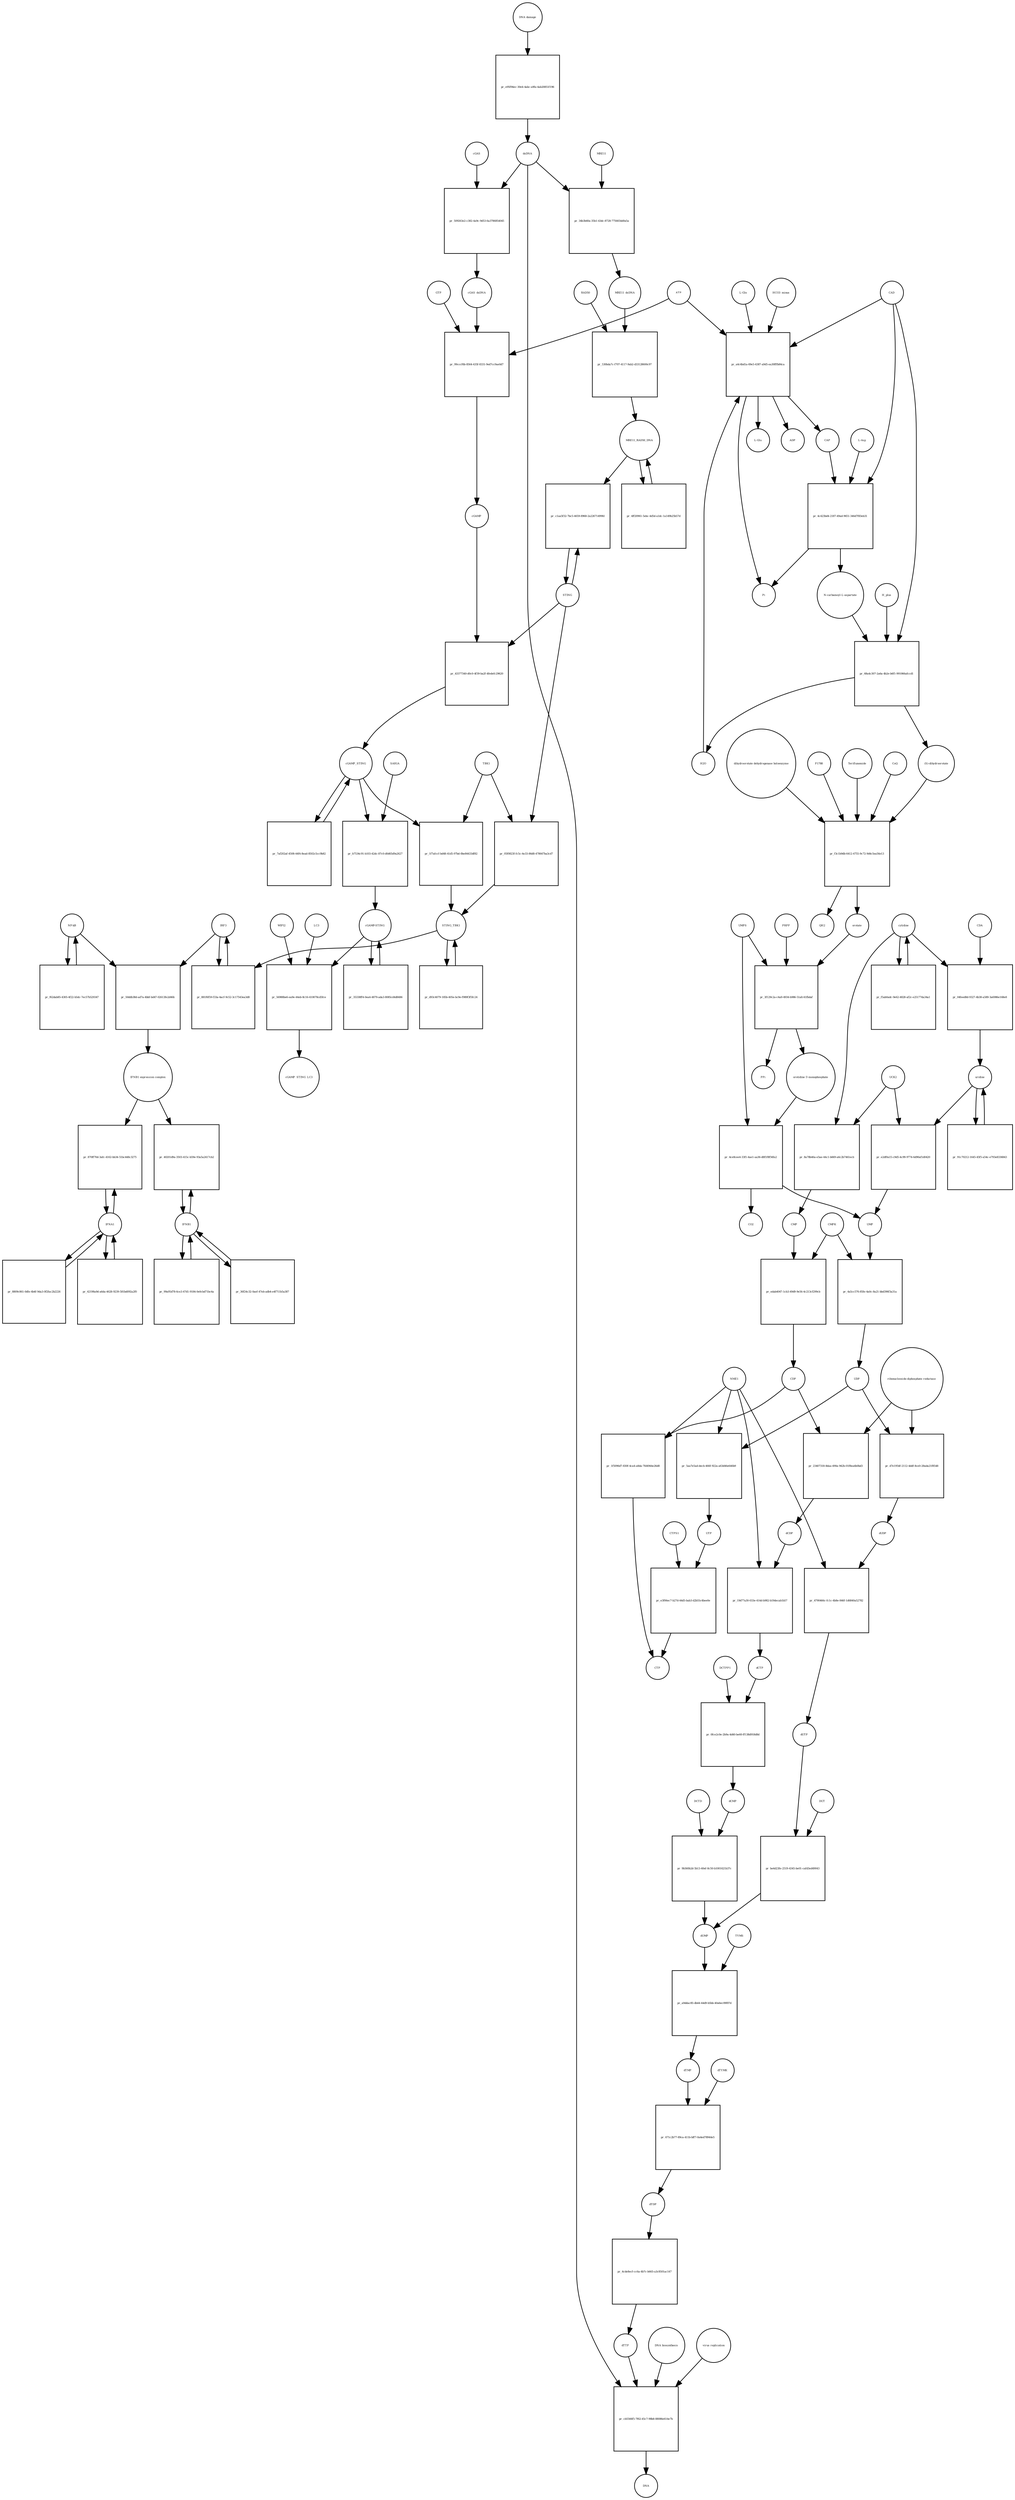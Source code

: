 strict digraph  {
"NF-kB" [annotation="urn_miriam_obo.go_GO%3A0071159", bipartite=0, cls=complex, fontsize=4, label="NF-kB", shape=circle];
"pr_50ddb38d-ad7a-4bbf-bd47-02613fe2d46b" [annotation="", bipartite=1, cls=process, fontsize=4, label="pr_50ddb38d-ad7a-4bbf-bd47-02613fe2d46b", shape=square];
"IFNB1 expression complex" [annotation="", bipartite=0, cls=complex, fontsize=4, label="IFNB1 expression complex", shape=circle];
IRF3 [annotation="urn_miriam_hgnc_6118|urn_miriam_uniprot_Q14653|urn_miriam_ensembl_ENSG00000126456|urn_miriam_refseq_NM_001571|urn_miriam_hgnc.symbol_IRF3|urn_miriam_ncbigene_3661", bipartite=0, cls="macromolecule multimer", fontsize=4, label=IRF3, shape=circle];
dCDP [annotation="urn_miriam_obo.chebi_CHEBI%3A28846", bipartite=0, cls="simple chemical", fontsize=4, label=dCDP, shape=circle];
"pr_19d77a30-033e-414d-b982-b19decab1b57" [annotation="", bipartite=1, cls=process, fontsize=4, label="pr_19d77a30-033e-414d-b982-b19decab1b57", shape=square];
dCTP [annotation="urn_miriam_obo.chebi_CHEBI%3A16311", bipartite=0, cls="simple chemical", fontsize=4, label=dCTP, shape=circle];
NME1 [annotation="urn_miriam_uniprot_P15531|urn_miriam_hgnc_7849", bipartite=0, cls=macromolecule, fontsize=4, label=NME1, shape=circle];
uridine [annotation="urn_miriam_obo.chebi_CHEBI%3A16704", bipartite=0, cls="simple chemical", fontsize=4, label=uridine, shape=circle];
"pr_e2df0a15-c9d5-4c99-9774-6d90af1d0420" [annotation="", bipartite=1, cls=process, fontsize=4, label="pr_e2df0a15-c9d5-4c99-9774-6d90af1d0420", shape=square];
UMP [annotation="urn_miriam_obo.chebi_CHEBI%3A57865", bipartite=0, cls="simple chemical", fontsize=4, label=UMP, shape=circle];
UCK2 [annotation="urn_miriam_uniprot_Q9HA47|urn_miriam_hgnc_HGNC%3A12562", bipartite=0, cls=macromolecule, fontsize=4, label=UCK2, shape=circle];
"orotidine 5'-monophosphate" [annotation="urn_miriam_obo.chebi_CHEBI%3A15842", bipartite=0, cls="simple chemical", fontsize=4, label="orotidine 5'-monophosphate", shape=circle];
"pr_4ce8cee4-33f1-4ae1-aa36-d8f1f8f56fa2" [annotation="", bipartite=1, cls=process, fontsize=4, label="pr_4ce8cee4-33f1-4ae1-aa36-d8f1f8f56fa2", shape=square];
UMPS [annotation="urn_miriam_ncbigene_7372|urn_miriam_refseq_NM_000373|urn_miriam_hgnc.symbol_UMPS|urn_miriam_hgnc_12563|urn_miriam_ensembl_ENSG00000114491|urn_miriam_uniprot_P11172", bipartite=0, cls="macromolecule multimer", fontsize=4, label=UMPS, shape=circle];
CO2 [annotation="urn_miriam_obo.chebi_CHEBI%3A16526", bipartite=0, cls="simple chemical", fontsize=4, label=CO2, shape=circle];
UTP [annotation="urn_miriam_obo.chebi_CHEBI%3A15713", bipartite=0, cls="simple chemical", fontsize=4, label=UTP, shape=circle];
"pr_e3f06ec7-b27d-44d5-bab3-d2b55c4bee0e" [annotation="", bipartite=1, cls=process, fontsize=4, label="pr_e3f06ec7-b27d-44d5-bab3-d2b55c4bee0e", shape=square];
CTP [annotation="urn_miriam_obo.chebi_CHEBI%3A17677", bipartite=0, cls="simple chemical", fontsize=4, label=CTP, shape=circle];
CTPS1 [annotation="urn_miriam_hgnc_HGNC%3A2519|urn_miriam_uniprot_P17812", bipartite=0, cls=macromolecule, fontsize=4, label=CTPS1, shape=circle];
UDP [annotation="urn_miriam_obo.chebi_CHEBI%3A17659", bipartite=0, cls="simple chemical", fontsize=4, label=UDP, shape=circle];
"pr_d7e1954f-2112-4ddf-8ce0-28ada21f8548" [annotation="", bipartite=1, cls=process, fontsize=4, label="pr_d7e1954f-2112-4ddf-8ce0-28ada21f8548", shape=square];
dUDP [annotation="urn_miriam_obo.chebi_CHEBI%3A28850", bipartite=0, cls="simple chemical", fontsize=4, label=dUDP, shape=circle];
"ribonucleoside-diphosphate reductase" [annotation="urn_miriam_brenda_1.17.4.1|urn_miriam_obo.go_GO%3A0005971", bipartite=0, cls=complex, fontsize=4, label="ribonucleoside-diphosphate reductase", shape=circle];
IFNB1 [annotation="urn_miriam_ensembl_ENSG00000171855|urn_miriam_hgnc.symbol_IFNB1|urn_miriam_hgnc_5434|urn_miriam_uniprot_P01574|urn_miriam_refseq_NM_002176|urn_miriam_ncbigene_3456", bipartite=0, cls=macromolecule, fontsize=4, label=IFNB1, shape=circle];
"pr_40201d9a-3503-415c-b59e-93a5a2417cb2" [annotation="", bipartite=1, cls=process, fontsize=4, label="pr_40201d9a-3503-415c-b59e-93a5a2417cb2", shape=square];
"pr_4a5cc576-85fe-4a0c-8a21-bbd396f3a31a" [annotation="", bipartite=1, cls=process, fontsize=4, label="pr_4a5cc576-85fe-4a0c-8a21-bbd396f3a31a", shape=square];
CMPK [annotation="urn_miriam_uniprot_P30085|urn_miriam_hgnc_HGNC%3A18170", bipartite=0, cls=macromolecule, fontsize=4, label=CMPK, shape=circle];
"cGAMP-STING" [annotation="", bipartite=0, cls=complex, fontsize=4, label="cGAMP-STING", shape=circle];
"pr_35338ff4-0ea4-4879-ada3-8085cd4d8486" [annotation="", bipartite=1, cls=process, fontsize=4, label="pr_35338ff4-0ea4-4879-ada3-8085cd4d8486", shape=square];
IFNA1 [annotation="urn_miriam_hgnc.symbol_IFNA1|urn_miriam_ncbigene_3439|urn_miriam_refseq_NM_024013|urn_miriam_uniprot_P01562|urn_miriam_hgnc_5417|urn_miriam_ensembl_ENSG00000197919", bipartite=0, cls=macromolecule, fontsize=4, label=IFNA1, shape=circle];
"pr_870ff70d-3afc-4162-bb34-51bc448c3275" [annotation="", bipartite=1, cls=process, fontsize=4, label="pr_870ff70d-3afc-4162-bb34-51bc448c3275", shape=square];
"pr_91c70212-1645-45f5-a54c-e793e8336843" [annotation="", bipartite=1, cls=process, fontsize=4, label="pr_91c70212-1645-45f5-a54c-e793e8336843", shape=square];
CDP [annotation="urn_miriam_obo.chebi_CHEBI%3A17239", bipartite=0, cls="simple chemical", fontsize=4, label=CDP, shape=circle];
"pr_23407318-8daa-490a-942b-01f8ea4b0bd3" [annotation="", bipartite=1, cls=process, fontsize=4, label="pr_23407318-8daa-490a-942b-01f8ea4b0bd3", shape=square];
"pr_1f5096d7-830f-4ca4-a8da-7fd4944e26d8" [annotation="", bipartite=1, cls=process, fontsize=4, label="pr_1f5096d7-830f-4ca4-a8da-7fd4944e26d8", shape=square];
dTDP [annotation="urn_miriam_obo.chebi_CHEBI%3A18075", bipartite=0, cls="simple chemical", fontsize=4, label=dTDP, shape=circle];
"pr_4cde8ecf-cc6a-4b7c-b665-a3c8501ac147" [annotation="", bipartite=1, cls=process, fontsize=4, label="pr_4cde8ecf-cc6a-4b7c-b665-a3c8501ac147", shape=square];
dTTP [annotation="urn_miriam_obo.chebi_CHEBI%3A18077", bipartite=0, cls="simple chemical", fontsize=4, label=dTTP, shape=circle];
CMP [annotation="urn_miriam_obo.chebi_CHEBI%3A17361", bipartite=0, cls="simple chemical", fontsize=4, label=CMP, shape=circle];
"pr_edab4047-1cb3-49d9-9e56-4c213cf299cb" [annotation="", bipartite=1, cls=process, fontsize=4, label="pr_edab4047-1cb3-49d9-9e56-4c213cf299cb", shape=square];
dUMP [annotation="urn_miriam_obo.chebi_CHEBI%3A17622", bipartite=0, cls="simple chemical", fontsize=4, label=dUMP, shape=circle];
"pr_a9ddac85-db44-44d9-b5bb-40a6ec09f87d" [annotation="", bipartite=1, cls=process, fontsize=4, label="pr_a9ddac85-db44-44d9-b5bb-40a6ec09f87d", shape=square];
dTMP [annotation="urn_miriam_obo.chebi_CHEBI%3A17013", bipartite=0, cls="simple chemical", fontsize=4, label=dTMP, shape=circle];
TYMS [annotation="urn_miriam_uniprot_P04818|urn_miriam_hgnc_HGNC%3A12441", bipartite=0, cls=macromolecule, fontsize=4, label=TYMS, shape=circle];
dsDNA [annotation="urn_miriam_obo.chebi_CHEBI%3A75909", bipartite=0, cls="simple chemical", fontsize=4, label=dsDNA, shape=circle];
"pr_cb5566f5-7f62-45c7-98b8-88086e614e7b" [annotation="", bipartite=1, cls=process, fontsize=4, label="pr_cb5566f5-7f62-45c7-98b8-88086e614e7b", shape=square];
DNA [annotation="", bipartite=0, cls="nucleic acid feature", fontsize=4, label=DNA, shape=circle];
"DNA biosynthesis" [annotation="urn_miriam_obo.go_GO%3A0071897", bipartite=0, cls=phenotype, fontsize=4, label="DNA biosynthesis", shape=circle];
"virus replication" [annotation="urn_miriam_obo.go_GO%3A0019079", bipartite=0, cls=phenotype, fontsize=4, label="virus replication", shape=circle];
MRE11_RAD50_DNA [annotation="", bipartite=0, cls=complex, fontsize=4, label=MRE11_RAD50_DNA, shape=circle];
"pr_4ff20961-5ebc-4d5d-a1dc-1a149b25b57d" [annotation="", bipartite=1, cls=process, fontsize=4, label="pr_4ff20961-5ebc-4d5d-a1dc-1a149b25b57d", shape=square];
"pr_0fce2c0e-2b9a-4d40-be60-ff138d918d8d" [annotation="", bipartite=1, cls=process, fontsize=4, label="pr_0fce2c0e-2b9a-4d40-be60-ff138d918d8d", shape=square];
dCMP [annotation="urn_miriam_obo.chebi_CHEBI%3A15918", bipartite=0, cls="simple chemical", fontsize=4, label=dCMP, shape=circle];
DCTPP1 [annotation="urn_miriam_uniprot_Q9H773|urn_miriam_hgnc_HGNC%3A28777", bipartite=0, cls=macromolecule, fontsize=4, label=DCTPP1, shape=circle];
"pr_36f24c32-0aef-47eb-adb4-e4f711b5a387" [annotation="", bipartite=1, cls=process, fontsize=4, label="pr_36f24c32-0aef-47eb-adb4-e4f711b5a387", shape=square];
"pr_99a95d78-6ce3-47d1-9184-0e0cbd71bc4a" [annotation="", bipartite=1, cls=process, fontsize=4, label="pr_99a95d78-6ce3-47d1-9184-0e0cbd71bc4a", shape=square];
ATP [annotation="urn_miriam_obo.chebi_CHEBI%3A15422", bipartite=0, cls="simple chemical", fontsize=4, label=ATP, shape=circle];
"pr_99cccf6b-8564-435f-8331-9ed7cc9ae0d7" [annotation="", bipartite=1, cls=process, fontsize=4, label="pr_99cccf6b-8564-435f-8331-9ed7cc9ae0d7", shape=square];
GTP [annotation="urn_miriam_obo.chebi_CHEBI%3A15996", bipartite=0, cls="simple chemical", fontsize=4, label=GTP, shape=circle];
cGAMP [annotation="urn_miriam_obo.chebi_CHEBI%3A75947", bipartite=0, cls="simple chemical", fontsize=4, label=cGAMP, shape=circle];
cGAS_dsDNA [annotation=urn_miriam_pubmed_28363908, bipartite=0, cls=complex, fontsize=4, label=cGAS_dsDNA, shape=circle];
cytidine [annotation="urn_miriam_obo.chebi_CHEBI%3A17562", bipartite=0, cls="simple chemical", fontsize=4, label=cytidine, shape=circle];
"pr_8a78b46a-e5ae-44c1-b669-a6c2b7461ecb" [annotation="", bipartite=1, cls=process, fontsize=4, label="pr_8a78b46a-e5ae-44c1-b669-a6c2b7461ecb", shape=square];
"pr_43377340-d0c0-4f39-ba2f-4fedefc29620" [annotation="", bipartite=1, cls=process, fontsize=4, label="pr_43377340-d0c0-4f39-ba2f-4fedefc29620", shape=square];
STING [annotation=urn_miriam_uniprot_Q86WV6, bipartite=0, cls="macromolecule multimer", fontsize=4, label=STING, shape=circle];
cGAMP_STING [annotation="urn_miriam_obo.go_GO%3A1990231", bipartite=0, cls=complex, fontsize=4, label=cGAMP_STING, shape=circle];
"L-Gln" [annotation="urn_miriam_obo.chebi_CHEBI%3A18050", bipartite=0, cls="simple chemical", fontsize=4, label="L-Gln", shape=circle];
"pr_a4c4bd1a-69e5-4387-a9d5-ea30fffb84ca" [annotation="", bipartite=1, cls=process, fontsize=4, label="pr_a4c4bd1a-69e5-4387-a9d5-ea30fffb84ca", shape=square];
CAP [annotation="urn_miriam_obo.chebi_CHEBI%3A17672", bipartite=0, cls="simple chemical", fontsize=4, label=CAP, shape=circle];
CAD [annotation="urn_miriam_refseq_NM_001306079|urn_miriam_hgnc_1424|urn_miriam_hgnc.symbol_CAD|urn_miriam_uniprot_P27708|urn_miriam_ncbigene_790|urn_miriam_ensembl_ENSG00000084774", bipartite=0, cls=macromolecule, fontsize=4, label=CAD, shape=circle];
HCO3_minus [annotation="urn_miriam_obo.chebi_CHEBI%3A17544", bipartite=0, cls="simple chemical", fontsize=4, label=HCO3_minus, shape=circle];
H2O [annotation="urn_miriam_obo.chebi_CHEBI%3A15377", bipartite=0, cls="simple chemical", fontsize=4, label=H2O, shape=circle];
"L-Glu" [annotation="urn_miriam_obo.chebi_CHEBI%3A16015", bipartite=0, cls="simple chemical", fontsize=4, label="L-Glu", shape=circle];
ADP [annotation="urn_miriam_obo.chebi_CHEBI%3A16761", bipartite=0, cls="simple chemical", fontsize=4, label=ADP, shape=circle];
Pi [annotation="urn_miriam_obo.chebi_CHEBI%3A18367", bipartite=0, cls="simple chemical", fontsize=4, label=Pi, shape=circle];
"pr_5aa7e5ad-decb-466f-922a-a63d46e646b9" [annotation="", bipartite=1, cls=process, fontsize=4, label="pr_5aa7e5ad-decb-466f-922a-a63d46e646b9", shape=square];
"N-carbamoyl-L-aspartate" [annotation="urn_miriam_obo.chebi_CHEBI%3A32814", bipartite=0, cls="simple chemical", fontsize=4, label="N-carbamoyl-L-aspartate", shape=circle];
"pr_68a4c307-2a6a-4b2e-b6f1-991066afccd1" [annotation="", bipartite=1, cls=process, fontsize=4, label="pr_68a4c307-2a6a-4b2e-b6f1-991066afccd1", shape=square];
"(S)-dihydroorotate" [annotation="urn_miriam_obo.chebi_CHEBI%3A30864", bipartite=0, cls="simple chemical", fontsize=4, label="(S)-dihydroorotate", shape=circle];
H_plus [annotation="urn_miriam_obo.chebi_CHEBI%3A15378", bipartite=0, cls="simple chemical", fontsize=4, label=H_plus, shape=circle];
"pr_f62dab85-4305-4f22-b5dc-7ec57b529347" [annotation="", bipartite=1, cls=process, fontsize=4, label="pr_f62dab85-4305-4f22-b5dc-7ec57b529347", shape=square];
"pr_42198a9d-a6da-4628-9239-581bd092a2f0" [annotation="", bipartite=1, cls=process, fontsize=4, label="pr_42198a9d-a6da-4628-9239-581bd092a2f0", shape=square];
TBK1 [annotation="urn_miriam_hgnc.symbol_TBK1|urn_miriam_ensembl_ENSG00000183735|urn_miriam_uniprot_Q9UHD2|urn_miriam_refseq_NM_013254|urn_miriam_hgnc_11584|urn_miriam_ncbigene_29110", bipartite=0, cls=macromolecule, fontsize=4, label=TBK1, shape=circle];
"pr_1f7afccf-bd48-41d5-97bd-0be84433df82" [annotation="", bipartite=1, cls=process, fontsize=4, label="pr_1f7afccf-bd48-41d5-97bd-0be84433df82", shape=square];
STING_TBK1 [annotation=urn_miriam_pubmed_30842653, bipartite=0, cls=complex, fontsize=4, label=STING_TBK1, shape=circle];
"pr_c1aa5f32-7bc5-4659-8968-2a22671499fd" [annotation="", bipartite=1, cls=process, fontsize=4, label="pr_c1aa5f32-7bc5-4659-8968-2a22671499fd", shape=square];
"pr_8809c861-0dfe-4b4f-9da3-0f2fac2b2226" [annotation="", bipartite=1, cls=process, fontsize=4, label="pr_8809c861-0dfe-4b4f-9da3-0f2fac2b2226", shape=square];
"pr_509263e2-c382-4a9c-9d53-6a3786854045" [annotation="", bipartite=1, cls=process, fontsize=4, label="pr_509263e2-c382-4a9c-9d53-6a3786854045", shape=square];
cGAS [annotation="urn_miriam_ensembl_ENSG00000164430|urn_miriam_hgnc_21367|urn_miriam_ncbigene_115004|urn_miriam_uniprot_Q8N884|urn_miriam_hgnc.symbol_CGAS|urn_miriam_refseq_NM_138441", bipartite=0, cls=macromolecule, fontsize=4, label=cGAS, shape=circle];
"pr_d93c4079-185b-405e-bc9e-f989f3f5fc24" [annotation="", bipartite=1, cls=process, fontsize=4, label="pr_d93c4079-185b-405e-bc9e-f989f3f5fc24", shape=square];
orotate [annotation="urn_miriam_obo.chebi_CHEBI%3A30839", bipartite=0, cls="simple chemical", fontsize=4, label=orotate, shape=circle];
"pr_3f129c2a-c4a9-4934-b986-51afc41fbdaf" [annotation="", bipartite=1, cls=process, fontsize=4, label="pr_3f129c2a-c4a9-4934-b986-51afc41fbdaf", shape=square];
PRPP [annotation="urn_miriam_obo.chebi_CHEBI%3A17111", bipartite=0, cls="simple chemical", fontsize=4, label=PRPP, shape=circle];
PPi [annotation="urn_miriam_obo.chebi_CHEBI%3A18361", bipartite=0, cls="simple chemical", fontsize=4, label=PPi, shape=circle];
"pr_f5ab0adc-9e62-4828-af2c-e25177da34a1" [annotation="", bipartite=1, cls=process, fontsize=4, label="pr_f5ab0adc-9e62-4828-af2c-e25177da34a1", shape=square];
"pr_881f6f59-f33a-4acf-9c52-3c17543ea3d8" [annotation="", bipartite=1, cls=process, fontsize=4, label="pr_881f6f59-f33a-4acf-9c52-3c17543ea3d8", shape=square];
"pr_7af202af-4508-44f4-8ead-8502c5cc9b82" [annotation="", bipartite=1, cls=process, fontsize=4, label="pr_7af202af-4508-44f4-8ead-8502c5cc9b82", shape=square];
RAD50 [annotation="urn_miriam_ncbigene_10111|urn_miriam_refseq_NM_005732|urn_miriam_uniprot_Q92878|urn_miriam_hgnc.symbol_RAD50|urn_miriam_ensembl_ENSG00000113522|urn_miriam_hgnc_9816", bipartite=0, cls="macromolecule multimer", fontsize=4, label=RAD50, shape=circle];
"pr_530bda7c-f707-4117-9ab2-d33128600c97" [annotation="", bipartite=1, cls=process, fontsize=4, label="pr_530bda7c-f707-4117-9ab2-d33128600c97", shape=square];
MRE11_dsDNA [annotation="urn_miriam_obo.go_GO%3A0003690", bipartite=0, cls=complex, fontsize=4, label=MRE11_dsDNA, shape=circle];
"pr_f3c1b9db-6412-4755-9c72-9d4c5ea56e13" [annotation="", bipartite=1, cls=process, fontsize=4, label="pr_f3c1b9db-6412-4755-9c72-9d4c5ea56e13", shape=square];
"dihydroorotate dehydrogenase holoenzyme" [annotation="urn_miriam_ncbigene_1723|urn_miriam_hgnc_HGNC%3A2867|urn_miriam_hgnc.symbol_DHODH", bipartite=0, cls="simple chemical", fontsize=4, label="dihydroorotate dehydrogenase holoenzyme", shape=circle];
P1788 [annotation=urn_miriam_pubmed_31740051, bipartite=0, cls="simple chemical", fontsize=4, label=P1788, shape=circle];
Teriflunomide [annotation=urn_miriam_drugbank_DB08880, bipartite=0, cls="simple chemical", fontsize=4, label=Teriflunomide, shape=circle];
CoQ [annotation="urn_miriam_obo.chebi_CHEBI%3A16389", bipartite=0, cls="simple chemical", fontsize=4, label=CoQ, shape=circle];
QH2 [annotation="urn_miriam_obo.chebi_CHEBI%3A17976", bipartite=0, cls="simple chemical", fontsize=4, label=QH2, shape=circle];
"pr_4790466c-fc1c-4b8e-846f-1d6840a52782" [annotation="", bipartite=1, cls=process, fontsize=4, label="pr_4790466c-fc1c-4b8e-846f-1d6840a52782", shape=square];
dUTP [annotation="urn_miriam_obo.chebi_CHEBI%3A17625", bipartite=0, cls="simple chemical", fontsize=4, label=dUTP, shape=circle];
"pr_04feed8d-9327-4b38-a589-3a6986e168e8" [annotation="", bipartite=1, cls=process, fontsize=4, label="pr_04feed8d-9327-4b38-a589-3a6986e168e8", shape=square];
CDA [annotation="urn_miriam_uniprot_P32320|urn_miriam_ncbigene_978|urn_miriam_refseq_NM_001785|urn_miriam_ensembl_ENSG00000158825|urn_miriam_hgnc.symbol_CDA|urn_miriam_hgnc_1712", bipartite=0, cls=macromolecule, fontsize=4, label=CDA, shape=circle];
"pr_be4d23fe-2519-4345-be01-cafd3ed49043" [annotation="", bipartite=1, cls=process, fontsize=4, label="pr_be4d23fe-2519-4345-be01-cafd3ed49043", shape=square];
DUT [annotation="urn_miriam_hgnc_HGNC%3A3078|urn_miriam_uniprot_P33316", bipartite=0, cls=macromolecule, fontsize=4, label=DUT, shape=circle];
"pr_56988be6-ea9e-44eb-8c16-410078cd5fce" [annotation="", bipartite=1, cls=process, fontsize=4, label="pr_56988be6-ea9e-44eb-8c16-410078cd5fce", shape=square];
LC3 [annotation="", bipartite=0, cls=macromolecule, fontsize=4, label=LC3, shape=circle];
cGAMP_STING_LC3 [annotation="", bipartite=0, cls=complex, fontsize=4, label=cGAMP_STING_LC3, shape=circle];
WIPI2 [annotation="urn_miriam_refseq_NM_015610|urn_miriam_hgnc_32225|urn_miriam_hgnc.symbol_WIPI2|urn_miriam_ensembl_ENSG00000157954|urn_miriam_ncbigene_26100|urn_miriam_uniprot_Q9Y4P8", bipartite=0, cls=macromolecule, fontsize=4, label=WIPI2, shape=circle];
"pr_4c423bd4-2187-49ad-9651-346d7f83eb31" [annotation="", bipartite=1, cls=process, fontsize=4, label="pr_4c423bd4-2187-49ad-9651-346d7f83eb31", shape=square];
"L-Asp" [annotation="urn_miriam_obo.chebi_CHEBI%3A29991", bipartite=0, cls="simple chemical", fontsize=4, label="L-Asp", shape=circle];
"pr_34b3b60a-35b1-43dc-8728-7756654d0a5a" [annotation="", bipartite=1, cls=process, fontsize=4, label="pr_34b3b60a-35b1-43dc-8728-7756654d0a5a", shape=square];
MRE11 [annotation="urn_miriam_hgnc.symbol_MRE11|urn_miriam_ncbigene_4361|urn_miriam_uniprot_P49959|urn_miriam_ensembl_ENSG00000020922|urn_miriam_refseq_NM_005591|urn_miriam_hgnc_7230", bipartite=0, cls="macromolecule multimer", fontsize=4, label=MRE11, shape=circle];
"pr_671c2b77-89ca-411b-bff7-0a4ed78944e5" [annotation="", bipartite=1, cls=process, fontsize=4, label="pr_671c2b77-89ca-411b-bff7-0a4ed78944e5", shape=square];
dTYMK [annotation="urn_miriam_uniprot_P23919|urn_miriam_hgnc_HGNC%3A3061", bipartite=0, cls=macromolecule, fontsize=4, label=dTYMK, shape=circle];
"pr_b7534c91-b103-42dc-87c0-d0d65d9a2627" [annotation="", bipartite=1, cls=process, fontsize=4, label="pr_b7534c91-b103-42dc-87c0-d0d65d9a2627", shape=square];
SAR1A [annotation="urn_miriam_uniprot_Q9NR31|urn_miriam_ensembl_ENSG00000079332|urn_miriam_hgnc_10534|urn_miriam_hgnc.symbol_SAR1A|urn_miriam_refseq_NM_001142648|urn_miriam_ncbigene_56681", bipartite=0, cls=macromolecule, fontsize=4, label=SAR1A, shape=circle];
"pr_05f0823f-fc5c-4e33-86d8-478647ba3cd7" [annotation="", bipartite=1, cls=process, fontsize=4, label="pr_05f0823f-fc5c-4e33-86d8-478647ba3cd7", shape=square];
"pr_e95f94ec-30e4-4abc-a9fa-4ab20851f196" [annotation="", bipartite=1, cls=process, fontsize=4, label="pr_e95f94ec-30e4-4abc-a9fa-4ab20851f196", shape=square];
"DNA damage" [annotation="", bipartite=0, cls=phenotype, fontsize=4, label="DNA damage", shape=circle];
"pr_9b560b2d-5b13-40ef-8c50-b1001621b37c" [annotation="", bipartite=1, cls=process, fontsize=4, label="pr_9b560b2d-5b13-40ef-8c50-b1001621b37c", shape=square];
DCTD [annotation="urn_miriam_uniprot_P32321|urn_miriam_hgnc_HGNC%3A2710", bipartite=0, cls=macromolecule, fontsize=4, label=DCTD, shape=circle];
"NF-kB" -> "pr_50ddb38d-ad7a-4bbf-bd47-02613fe2d46b"  [annotation="", interaction_type=consumption];
"NF-kB" -> "pr_f62dab85-4305-4f22-b5dc-7ec57b529347"  [annotation="", interaction_type=consumption];
"pr_50ddb38d-ad7a-4bbf-bd47-02613fe2d46b" -> "IFNB1 expression complex"  [annotation="", interaction_type=production];
"IFNB1 expression complex" -> "pr_40201d9a-3503-415c-b59e-93a5a2417cb2"  [annotation=urn_miriam_pubmed_20610653, interaction_type=stimulation];
"IFNB1 expression complex" -> "pr_870ff70d-3afc-4162-bb34-51bc448c3275"  [annotation=urn_miriam_pubmed_16979567, interaction_type=stimulation];
IRF3 -> "pr_50ddb38d-ad7a-4bbf-bd47-02613fe2d46b"  [annotation="", interaction_type=consumption];
IRF3 -> "pr_881f6f59-f33a-4acf-9c52-3c17543ea3d8"  [annotation="", interaction_type=consumption];
dCDP -> "pr_19d77a30-033e-414d-b982-b19decab1b57"  [annotation="", interaction_type=consumption];
"pr_19d77a30-033e-414d-b982-b19decab1b57" -> dCTP  [annotation="", interaction_type=production];
dCTP -> "pr_0fce2c0e-2b9a-4d40-be60-ff138d918d8d"  [annotation="", interaction_type=consumption];
NME1 -> "pr_19d77a30-033e-414d-b982-b19decab1b57"  [annotation=urn_miriam_pubmed_17827303, interaction_type=catalysis];
NME1 -> "pr_1f5096d7-830f-4ca4-a8da-7fd4944e26d8"  [annotation=urn_miriam_pubmed_28458037, interaction_type=catalysis];
NME1 -> "pr_5aa7e5ad-decb-466f-922a-a63d46e646b9"  [annotation=urn_miriam_pubmed_28458037, interaction_type=catalysis];
NME1 -> "pr_4790466c-fc1c-4b8e-846f-1d6840a52782"  [annotation=urn_miriam_pubmed_17827303, interaction_type=catalysis];
uridine -> "pr_e2df0a15-c9d5-4c99-9774-6d90af1d0420"  [annotation="", interaction_type=consumption];
uridine -> "pr_91c70212-1645-45f5-a54c-e793e8336843"  [annotation="", interaction_type=consumption];
"pr_e2df0a15-c9d5-4c99-9774-6d90af1d0420" -> UMP  [annotation="", interaction_type=production];
UMP -> "pr_4a5cc576-85fe-4a0c-8a21-bbd396f3a31a"  [annotation="", interaction_type=consumption];
UCK2 -> "pr_e2df0a15-c9d5-4c99-9774-6d90af1d0420"  [annotation=urn_miriam_pubmed_15130468, interaction_type=catalysis];
UCK2 -> "pr_8a78b46a-e5ae-44c1-b669-a6c2b7461ecb"  [annotation=urn_miriam_pubmed_15130468, interaction_type=catalysis];
"orotidine 5'-monophosphate" -> "pr_4ce8cee4-33f1-4ae1-aa36-d8f1f8f56fa2"  [annotation="", interaction_type=consumption];
"pr_4ce8cee4-33f1-4ae1-aa36-d8f1f8f56fa2" -> UMP  [annotation="", interaction_type=production];
"pr_4ce8cee4-33f1-4ae1-aa36-d8f1f8f56fa2" -> CO2  [annotation="", interaction_type=production];
UMPS -> "pr_4ce8cee4-33f1-4ae1-aa36-d8f1f8f56fa2"  [annotation=urn_miriam_reactome_REACT_1698, interaction_type=catalysis];
UMPS -> "pr_3f129c2a-c4a9-4934-b986-51afc41fbdaf"  [annotation=urn_miriam_reactome_REACT_1698, interaction_type=catalysis];
UTP -> "pr_e3f06ec7-b27d-44d5-bab3-d2b55c4bee0e"  [annotation="", interaction_type=consumption];
"pr_e3f06ec7-b27d-44d5-bab3-d2b55c4bee0e" -> CTP  [annotation="", interaction_type=production];
CTPS1 -> "pr_e3f06ec7-b27d-44d5-bab3-d2b55c4bee0e"  [annotation=urn_miriam_pubmed_5411547, interaction_type=catalysis];
UDP -> "pr_d7e1954f-2112-4ddf-8ce0-28ada21f8548"  [annotation="", interaction_type=consumption];
UDP -> "pr_5aa7e5ad-decb-466f-922a-a63d46e646b9"  [annotation="", interaction_type=consumption];
"pr_d7e1954f-2112-4ddf-8ce0-28ada21f8548" -> dUDP  [annotation="", interaction_type=production];
dUDP -> "pr_4790466c-fc1c-4b8e-846f-1d6840a52782"  [annotation="", interaction_type=consumption];
"ribonucleoside-diphosphate reductase" -> "pr_d7e1954f-2112-4ddf-8ce0-28ada21f8548"  [annotation=urn_miriam_pubmed_24809024, interaction_type=catalysis];
"ribonucleoside-diphosphate reductase" -> "pr_23407318-8daa-490a-942b-01f8ea4b0bd3"  [annotation=urn_miriam_pubmed_24809024, interaction_type=catalysis];
IFNB1 -> "pr_40201d9a-3503-415c-b59e-93a5a2417cb2"  [annotation="", interaction_type=consumption];
IFNB1 -> "pr_36f24c32-0aef-47eb-adb4-e4f711b5a387"  [annotation="", interaction_type=consumption];
IFNB1 -> "pr_99a95d78-6ce3-47d1-9184-0e0cbd71bc4a"  [annotation="", interaction_type=consumption];
"pr_40201d9a-3503-415c-b59e-93a5a2417cb2" -> IFNB1  [annotation="", interaction_type=production];
"pr_4a5cc576-85fe-4a0c-8a21-bbd396f3a31a" -> UDP  [annotation="", interaction_type=production];
CMPK -> "pr_4a5cc576-85fe-4a0c-8a21-bbd396f3a31a"  [annotation=urn_miriam_pubmed_10462544, interaction_type=catalysis];
CMPK -> "pr_edab4047-1cb3-49d9-9e56-4c213cf299cb"  [annotation=urn_miriam_pubmed_10462544, interaction_type=catalysis];
"cGAMP-STING" -> "pr_35338ff4-0ea4-4879-ada3-8085cd4d8486"  [annotation="", interaction_type=consumption];
"cGAMP-STING" -> "pr_56988be6-ea9e-44eb-8c16-410078cd5fce"  [annotation="", interaction_type=consumption];
"pr_35338ff4-0ea4-4879-ada3-8085cd4d8486" -> "cGAMP-STING"  [annotation="", interaction_type=production];
IFNA1 -> "pr_870ff70d-3afc-4162-bb34-51bc448c3275"  [annotation="", interaction_type=consumption];
IFNA1 -> "pr_42198a9d-a6da-4628-9239-581bd092a2f0"  [annotation="", interaction_type=consumption];
IFNA1 -> "pr_8809c861-0dfe-4b4f-9da3-0f2fac2b2226"  [annotation="", interaction_type=consumption];
"pr_870ff70d-3afc-4162-bb34-51bc448c3275" -> IFNA1  [annotation="", interaction_type=production];
"pr_91c70212-1645-45f5-a54c-e793e8336843" -> uridine  [annotation="", interaction_type=production];
CDP -> "pr_23407318-8daa-490a-942b-01f8ea4b0bd3"  [annotation="", interaction_type=consumption];
CDP -> "pr_1f5096d7-830f-4ca4-a8da-7fd4944e26d8"  [annotation="", interaction_type=consumption];
"pr_23407318-8daa-490a-942b-01f8ea4b0bd3" -> dCDP  [annotation="", interaction_type=production];
"pr_1f5096d7-830f-4ca4-a8da-7fd4944e26d8" -> CTP  [annotation="", interaction_type=production];
dTDP -> "pr_4cde8ecf-cc6a-4b7c-b665-a3c8501ac147"  [annotation="", interaction_type=consumption];
"pr_4cde8ecf-cc6a-4b7c-b665-a3c8501ac147" -> dTTP  [annotation="", interaction_type=production];
dTTP -> "pr_cb5566f5-7f62-45c7-98b8-88086e614e7b"  [annotation="", interaction_type=consumption];
CMP -> "pr_edab4047-1cb3-49d9-9e56-4c213cf299cb"  [annotation="", interaction_type=consumption];
"pr_edab4047-1cb3-49d9-9e56-4c213cf299cb" -> CDP  [annotation="", interaction_type=production];
dUMP -> "pr_a9ddac85-db44-44d9-b5bb-40a6ec09f87d"  [annotation="", interaction_type=consumption];
"pr_a9ddac85-db44-44d9-b5bb-40a6ec09f87d" -> dTMP  [annotation="", interaction_type=production];
dTMP -> "pr_671c2b77-89ca-411b-bff7-0a4ed78944e5"  [annotation="", interaction_type=consumption];
TYMS -> "pr_a9ddac85-db44-44d9-b5bb-40a6ec09f87d"  [annotation=urn_miriam_pubmed_3099389, interaction_type=catalysis];
dsDNA -> "pr_cb5566f5-7f62-45c7-98b8-88086e614e7b"  [annotation="", interaction_type=consumption];
dsDNA -> "pr_509263e2-c382-4a9c-9d53-6a3786854045"  [annotation="", interaction_type=consumption];
dsDNA -> "pr_34b3b60a-35b1-43dc-8728-7756654d0a5a"  [annotation="", interaction_type=consumption];
"pr_cb5566f5-7f62-45c7-98b8-88086e614e7b" -> DNA  [annotation="", interaction_type=production];
"DNA biosynthesis" -> "pr_cb5566f5-7f62-45c7-98b8-88086e614e7b"  [annotation="", interaction_type=catalysis];
"virus replication" -> "pr_cb5566f5-7f62-45c7-98b8-88086e614e7b"  [annotation="", interaction_type=inhibition];
MRE11_RAD50_DNA -> "pr_4ff20961-5ebc-4d5d-a1dc-1a149b25b57d"  [annotation="", interaction_type=consumption];
MRE11_RAD50_DNA -> "pr_c1aa5f32-7bc5-4659-8968-2a22671499fd"  [annotation=urn_miriam_pubmed_23388631, interaction_type=catalysis];
"pr_4ff20961-5ebc-4d5d-a1dc-1a149b25b57d" -> MRE11_RAD50_DNA  [annotation="", interaction_type=production];
"pr_0fce2c0e-2b9a-4d40-be60-ff138d918d8d" -> dCMP  [annotation="", interaction_type=production];
dCMP -> "pr_9b560b2d-5b13-40ef-8c50-b1001621b37c"  [annotation="", interaction_type=consumption];
DCTPP1 -> "pr_0fce2c0e-2b9a-4d40-be60-ff138d918d8d"  [annotation=urn_miriam_pubmed_13788541, interaction_type=catalysis];
"pr_36f24c32-0aef-47eb-adb4-e4f711b5a387" -> IFNB1  [annotation="", interaction_type=production];
"pr_99a95d78-6ce3-47d1-9184-0e0cbd71bc4a" -> IFNB1  [annotation="", interaction_type=production];
ATP -> "pr_99cccf6b-8564-435f-8331-9ed7cc9ae0d7"  [annotation="", interaction_type=consumption];
ATP -> "pr_a4c4bd1a-69e5-4387-a9d5-ea30fffb84ca"  [annotation="", interaction_type=consumption];
"pr_99cccf6b-8564-435f-8331-9ed7cc9ae0d7" -> cGAMP  [annotation="", interaction_type=production];
GTP -> "pr_99cccf6b-8564-435f-8331-9ed7cc9ae0d7"  [annotation="", interaction_type=consumption];
cGAMP -> "pr_43377340-d0c0-4f39-ba2f-4fedefc29620"  [annotation="", interaction_type=consumption];
cGAS_dsDNA -> "pr_99cccf6b-8564-435f-8331-9ed7cc9ae0d7"  [annotation=urn_miriam_pubmed_29622565, interaction_type=catalysis];
cytidine -> "pr_8a78b46a-e5ae-44c1-b669-a6c2b7461ecb"  [annotation="", interaction_type=consumption];
cytidine -> "pr_f5ab0adc-9e62-4828-af2c-e25177da34a1"  [annotation="", interaction_type=consumption];
cytidine -> "pr_04feed8d-9327-4b38-a589-3a6986e168e8"  [annotation="", interaction_type=consumption];
"pr_8a78b46a-e5ae-44c1-b669-a6c2b7461ecb" -> CMP  [annotation="", interaction_type=production];
"pr_43377340-d0c0-4f39-ba2f-4fedefc29620" -> cGAMP_STING  [annotation="", interaction_type=production];
STING -> "pr_43377340-d0c0-4f39-ba2f-4fedefc29620"  [annotation="", interaction_type=consumption];
STING -> "pr_c1aa5f32-7bc5-4659-8968-2a22671499fd"  [annotation="", interaction_type=consumption];
STING -> "pr_05f0823f-fc5c-4e33-86d8-478647ba3cd7"  [annotation="", interaction_type=consumption];
cGAMP_STING -> "pr_1f7afccf-bd48-41d5-97bd-0be84433df82"  [annotation="", interaction_type=consumption];
cGAMP_STING -> "pr_7af202af-4508-44f4-8ead-8502c5cc9b82"  [annotation="", interaction_type=consumption];
cGAMP_STING -> "pr_b7534c91-b103-42dc-87c0-d0d65d9a2627"  [annotation="", interaction_type=consumption];
"L-Gln" -> "pr_a4c4bd1a-69e5-4387-a9d5-ea30fffb84ca"  [annotation="", interaction_type=consumption];
"pr_a4c4bd1a-69e5-4387-a9d5-ea30fffb84ca" -> CAP  [annotation="", interaction_type=production];
"pr_a4c4bd1a-69e5-4387-a9d5-ea30fffb84ca" -> "L-Glu"  [annotation="", interaction_type=production];
"pr_a4c4bd1a-69e5-4387-a9d5-ea30fffb84ca" -> ADP  [annotation="", interaction_type=production];
"pr_a4c4bd1a-69e5-4387-a9d5-ea30fffb84ca" -> Pi  [annotation="", interaction_type=production];
CAP -> "pr_4c423bd4-2187-49ad-9651-346d7f83eb31"  [annotation="", interaction_type=consumption];
CAD -> "pr_a4c4bd1a-69e5-4387-a9d5-ea30fffb84ca"  [annotation=urn_miriam_reactome_REACT_73577, interaction_type=catalysis];
CAD -> "pr_68a4c307-2a6a-4b2e-b6f1-991066afccd1"  [annotation=urn_miriam_reactome_REACT_1698, interaction_type=catalysis];
CAD -> "pr_4c423bd4-2187-49ad-9651-346d7f83eb31"  [annotation=urn_miriam_reactome_REACT_1698, interaction_type=catalysis];
HCO3_minus -> "pr_a4c4bd1a-69e5-4387-a9d5-ea30fffb84ca"  [annotation="", interaction_type=consumption];
H2O -> "pr_a4c4bd1a-69e5-4387-a9d5-ea30fffb84ca"  [annotation="", interaction_type=consumption];
"pr_5aa7e5ad-decb-466f-922a-a63d46e646b9" -> UTP  [annotation="", interaction_type=production];
"N-carbamoyl-L-aspartate" -> "pr_68a4c307-2a6a-4b2e-b6f1-991066afccd1"  [annotation="", interaction_type=consumption];
"pr_68a4c307-2a6a-4b2e-b6f1-991066afccd1" -> "(S)-dihydroorotate"  [annotation="", interaction_type=production];
"pr_68a4c307-2a6a-4b2e-b6f1-991066afccd1" -> H2O  [annotation="", interaction_type=production];
"(S)-dihydroorotate" -> "pr_f3c1b9db-6412-4755-9c72-9d4c5ea56e13"  [annotation="", interaction_type=consumption];
H_plus -> "pr_68a4c307-2a6a-4b2e-b6f1-991066afccd1"  [annotation="", interaction_type=consumption];
"pr_f62dab85-4305-4f22-b5dc-7ec57b529347" -> "NF-kB"  [annotation="", interaction_type=production];
"pr_42198a9d-a6da-4628-9239-581bd092a2f0" -> IFNA1  [annotation="", interaction_type=production];
TBK1 -> "pr_1f7afccf-bd48-41d5-97bd-0be84433df82"  [annotation="", interaction_type=consumption];
TBK1 -> "pr_05f0823f-fc5c-4e33-86d8-478647ba3cd7"  [annotation="", interaction_type=consumption];
"pr_1f7afccf-bd48-41d5-97bd-0be84433df82" -> STING_TBK1  [annotation="", interaction_type=production];
STING_TBK1 -> "pr_d93c4079-185b-405e-bc9e-f989f3f5fc24"  [annotation="", interaction_type=consumption];
STING_TBK1 -> "pr_881f6f59-f33a-4acf-9c52-3c17543ea3d8"  [annotation="urn_miriam_pubmed_22394562|urn_miriam_pubmed_25636800", interaction_type=catalysis];
"pr_c1aa5f32-7bc5-4659-8968-2a22671499fd" -> STING  [annotation="", interaction_type=production];
"pr_8809c861-0dfe-4b4f-9da3-0f2fac2b2226" -> IFNA1  [annotation="", interaction_type=production];
"pr_509263e2-c382-4a9c-9d53-6a3786854045" -> cGAS_dsDNA  [annotation="", interaction_type=production];
cGAS -> "pr_509263e2-c382-4a9c-9d53-6a3786854045"  [annotation="", interaction_type=consumption];
"pr_d93c4079-185b-405e-bc9e-f989f3f5fc24" -> STING_TBK1  [annotation="", interaction_type=production];
orotate -> "pr_3f129c2a-c4a9-4934-b986-51afc41fbdaf"  [annotation="", interaction_type=consumption];
"pr_3f129c2a-c4a9-4934-b986-51afc41fbdaf" -> "orotidine 5'-monophosphate"  [annotation="", interaction_type=production];
"pr_3f129c2a-c4a9-4934-b986-51afc41fbdaf" -> PPi  [annotation="", interaction_type=production];
PRPP -> "pr_3f129c2a-c4a9-4934-b986-51afc41fbdaf"  [annotation="", interaction_type=consumption];
"pr_f5ab0adc-9e62-4828-af2c-e25177da34a1" -> cytidine  [annotation="", interaction_type=production];
"pr_881f6f59-f33a-4acf-9c52-3c17543ea3d8" -> IRF3  [annotation="", interaction_type=production];
"pr_7af202af-4508-44f4-8ead-8502c5cc9b82" -> cGAMP_STING  [annotation="", interaction_type=production];
RAD50 -> "pr_530bda7c-f707-4117-9ab2-d33128600c97"  [annotation="", interaction_type=consumption];
"pr_530bda7c-f707-4117-9ab2-d33128600c97" -> MRE11_RAD50_DNA  [annotation="", interaction_type=production];
MRE11_dsDNA -> "pr_530bda7c-f707-4117-9ab2-d33128600c97"  [annotation="", interaction_type=consumption];
"pr_f3c1b9db-6412-4755-9c72-9d4c5ea56e13" -> orotate  [annotation="", interaction_type=production];
"pr_f3c1b9db-6412-4755-9c72-9d4c5ea56e13" -> QH2  [annotation="", interaction_type=production];
"dihydroorotate dehydrogenase holoenzyme" -> "pr_f3c1b9db-6412-4755-9c72-9d4c5ea56e13"  [annotation="urn_miriam_reactome_REACT_1698|urn_miriam_doi_10.1101%2F2020.03.11.983056", interaction_type=catalysis];
P1788 -> "pr_f3c1b9db-6412-4755-9c72-9d4c5ea56e13"  [annotation="urn_miriam_reactome_REACT_1698|urn_miriam_doi_10.1101%2F2020.03.11.983056", interaction_type=inhibition];
Teriflunomide -> "pr_f3c1b9db-6412-4755-9c72-9d4c5ea56e13"  [annotation="urn_miriam_reactome_REACT_1698|urn_miriam_doi_10.1101%2F2020.03.11.983056", interaction_type=inhibition];
CoQ -> "pr_f3c1b9db-6412-4755-9c72-9d4c5ea56e13"  [annotation="", interaction_type=consumption];
"pr_4790466c-fc1c-4b8e-846f-1d6840a52782" -> dUTP  [annotation="", interaction_type=production];
dUTP -> "pr_be4d23fe-2519-4345-be01-cafd3ed49043"  [annotation="", interaction_type=consumption];
"pr_04feed8d-9327-4b38-a589-3a6986e168e8" -> uridine  [annotation="", interaction_type=production];
CDA -> "pr_04feed8d-9327-4b38-a589-3a6986e168e8"  [annotation="urn_miriam_pubmed_7923172|urn_miriam_pubmed_15689149", interaction_type=catalysis];
"pr_be4d23fe-2519-4345-be01-cafd3ed49043" -> dUMP  [annotation="", interaction_type=production];
DUT -> "pr_be4d23fe-2519-4345-be01-cafd3ed49043"  [annotation=urn_miriam_pubmed_18837522, interaction_type=catalysis];
"pr_56988be6-ea9e-44eb-8c16-410078cd5fce" -> cGAMP_STING_LC3  [annotation="", interaction_type=production];
LC3 -> "pr_56988be6-ea9e-44eb-8c16-410078cd5fce"  [annotation="", interaction_type=consumption];
WIPI2 -> "pr_56988be6-ea9e-44eb-8c16-410078cd5fce"  [annotation=urn_miriam_pubmed_30842662, interaction_type=catalysis];
"pr_4c423bd4-2187-49ad-9651-346d7f83eb31" -> "N-carbamoyl-L-aspartate"  [annotation="", interaction_type=production];
"pr_4c423bd4-2187-49ad-9651-346d7f83eb31" -> Pi  [annotation="", interaction_type=production];
"L-Asp" -> "pr_4c423bd4-2187-49ad-9651-346d7f83eb31"  [annotation="", interaction_type=consumption];
"pr_34b3b60a-35b1-43dc-8728-7756654d0a5a" -> MRE11_dsDNA  [annotation="", interaction_type=production];
MRE11 -> "pr_34b3b60a-35b1-43dc-8728-7756654d0a5a"  [annotation="", interaction_type=consumption];
"pr_671c2b77-89ca-411b-bff7-0a4ed78944e5" -> dTDP  [annotation="", interaction_type=production];
dTYMK -> "pr_671c2b77-89ca-411b-bff7-0a4ed78944e5"  [annotation=urn_miriam_pubmed_8024690, interaction_type=catalysis];
"pr_b7534c91-b103-42dc-87c0-d0d65d9a2627" -> "cGAMP-STING"  [annotation="", interaction_type=production];
SAR1A -> "pr_b7534c91-b103-42dc-87c0-d0d65d9a2627"  [annotation="urn_miriam_doi_10.1038%2Fs41586-019-1006-9", interaction_type=catalysis];
"pr_05f0823f-fc5c-4e33-86d8-478647ba3cd7" -> STING_TBK1  [annotation="", interaction_type=production];
"pr_e95f94ec-30e4-4abc-a9fa-4ab20851f196" -> dsDNA  [annotation="", interaction_type=production];
"DNA damage" -> "pr_e95f94ec-30e4-4abc-a9fa-4ab20851f196"  [annotation="urn_miriam_doi_10.1016%2Fj.ejmech.2019.111855", interaction_type=stimulation];
"pr_9b560b2d-5b13-40ef-8c50-b1001621b37c" -> dUMP  [annotation="", interaction_type=production];
DCTD -> "pr_9b560b2d-5b13-40ef-8c50-b1001621b37c"  [annotation="urn_miriam_doi_10.1074%2Fjbc.M114.617720", interaction_type=catalysis];
}
